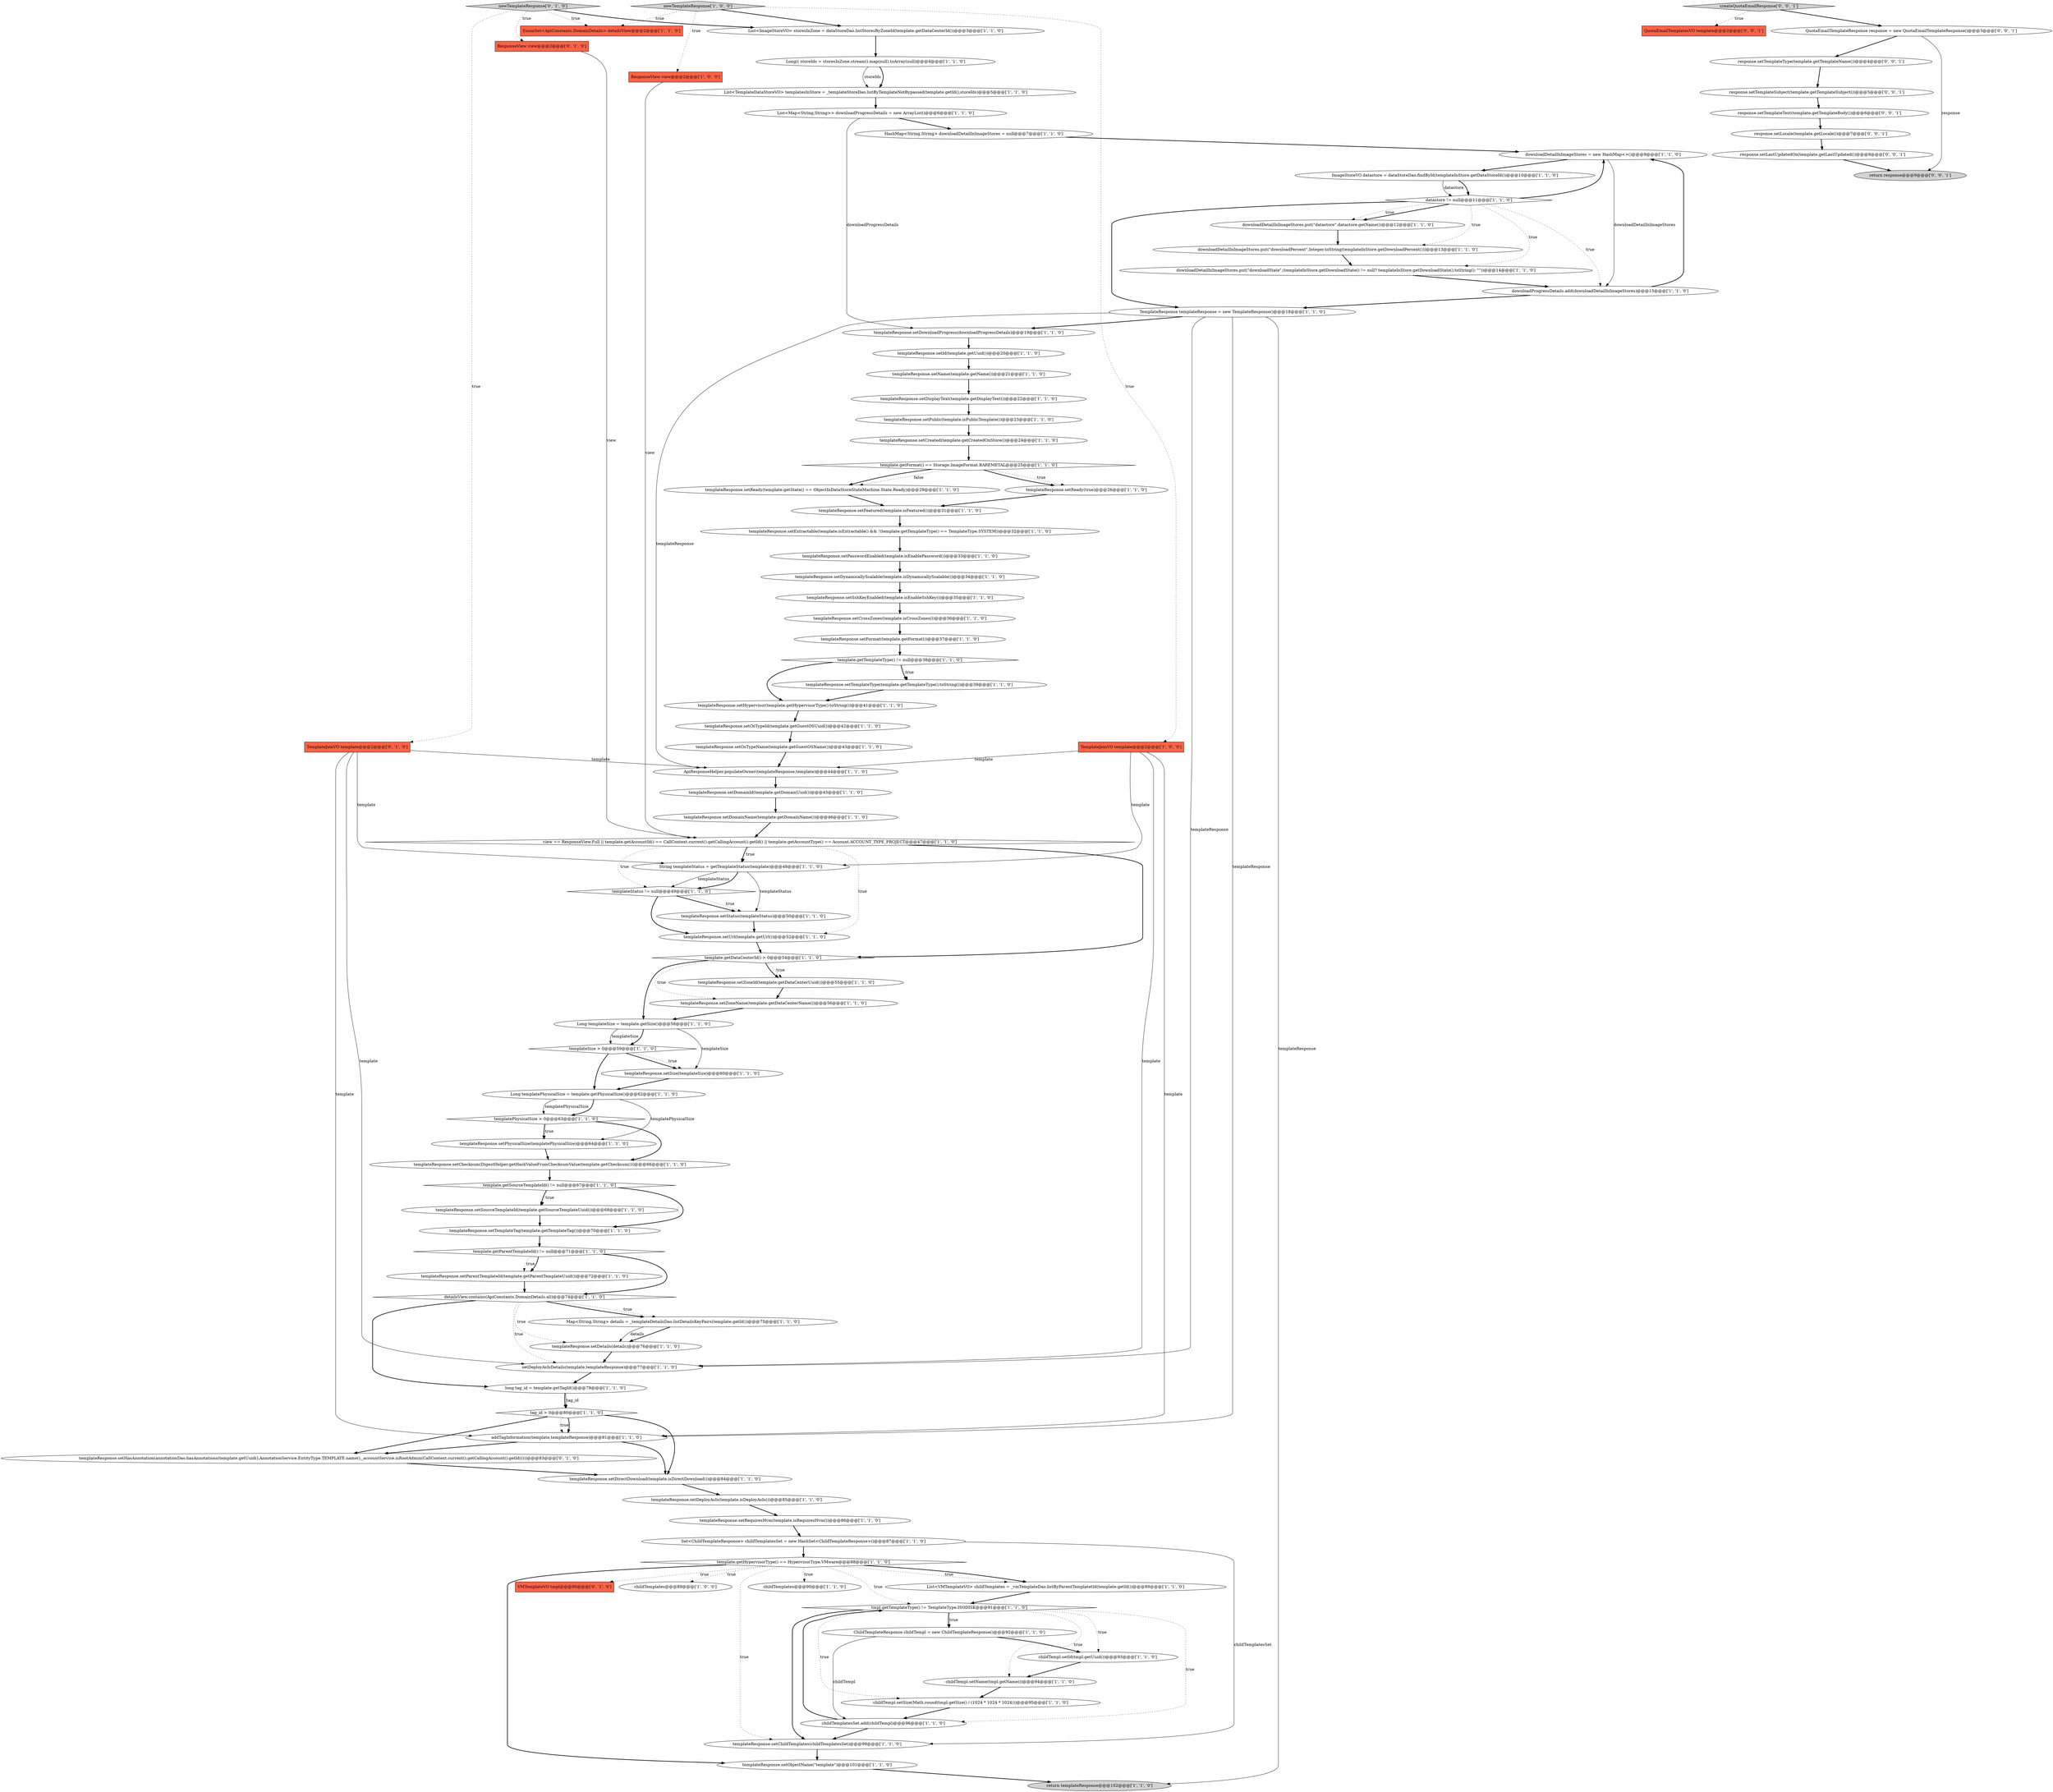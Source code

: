 digraph {
42 [style = filled, label = "templateResponse.setDomainId(template.getDomainUuid())@@@45@@@['1', '1', '0']", fillcolor = white, shape = ellipse image = "AAA0AAABBB1BBB"];
0 [style = filled, label = "TemplateJoinVO template@@@2@@@['1', '0', '0']", fillcolor = tomato, shape = box image = "AAA0AAABBB1BBB"];
45 [style = filled, label = "templateResponse.setSize(templateSize)@@@60@@@['1', '1', '0']", fillcolor = white, shape = ellipse image = "AAA0AAABBB1BBB"];
26 [style = filled, label = "templateStatus != null@@@49@@@['1', '1', '0']", fillcolor = white, shape = diamond image = "AAA0AAABBB1BBB"];
28 [style = filled, label = "template.getFormat() == Storage.ImageFormat.BAREMETAL@@@25@@@['1', '1', '0']", fillcolor = white, shape = diamond image = "AAA0AAABBB1BBB"];
11 [style = filled, label = "templateResponse.setDisplayText(template.getDisplayText())@@@22@@@['1', '1', '0']", fillcolor = white, shape = ellipse image = "AAA0AAABBB1BBB"];
30 [style = filled, label = "view == ResponseView.Full || template.getAccountId() == CallContext.current().getCallingAccount().getId() || template.getAccountType() == Account.ACCOUNT_TYPE_PROJECT@@@47@@@['1', '1', '0']", fillcolor = white, shape = diamond image = "AAA0AAABBB1BBB"];
87 [style = filled, label = "ResponseView view@@@2@@@['0', '1', '0']", fillcolor = tomato, shape = box image = "AAA0AAABBB2BBB"];
36 [style = filled, label = "newTemplateResponse['1', '0', '0']", fillcolor = lightgray, shape = diamond image = "AAA0AAABBB1BBB"];
29 [style = filled, label = "templateResponse.setParentTemplateId(template.getParentTemplateUuid())@@@72@@@['1', '1', '0']", fillcolor = white, shape = ellipse image = "AAA0AAABBB1BBB"];
75 [style = filled, label = "template.getTemplateType() != null@@@38@@@['1', '1', '0']", fillcolor = white, shape = diamond image = "AAA0AAABBB1BBB"];
56 [style = filled, label = "List<Map<String,String>> downloadProgressDetails = new ArrayList()@@@6@@@['1', '1', '0']", fillcolor = white, shape = ellipse image = "AAA0AAABBB1BBB"];
80 [style = filled, label = "Set<ChildTemplateResponse> childTemplatesSet = new HashSet<ChildTemplateResponse>()@@@87@@@['1', '1', '0']", fillcolor = white, shape = ellipse image = "AAA0AAABBB1BBB"];
7 [style = filled, label = "addTagInformation(template,templateResponse)@@@81@@@['1', '1', '0']", fillcolor = white, shape = ellipse image = "AAA0AAABBB1BBB"];
67 [style = filled, label = "Map<String,String> details = _templateDetailsDao.listDetailsKeyPairs(template.getId())@@@75@@@['1', '1', '0']", fillcolor = white, shape = ellipse image = "AAA0AAABBB1BBB"];
47 [style = filled, label = "long tag_id = template.getTagId()@@@79@@@['1', '1', '0']", fillcolor = white, shape = ellipse image = "AAA0AAABBB1BBB"];
49 [style = filled, label = "templateResponse.setObjectName(\"template\")@@@101@@@['1', '1', '0']", fillcolor = white, shape = ellipse image = "AAA0AAABBB1BBB"];
13 [style = filled, label = "Long(( storeIds = storesInZone.stream().map(null).toArray(null)@@@4@@@['1', '1', '0']", fillcolor = white, shape = ellipse image = "AAA0AAABBB1BBB"];
31 [style = filled, label = "List<VMTemplateVO> childTemplates = _vmTemplateDao.listByParentTemplatetId(template.getId())@@@89@@@['1', '1', '0']", fillcolor = white, shape = ellipse image = "AAA0AAABBB1BBB"];
92 [style = filled, label = "QuotaEmailTemplatesVO template@@@2@@@['0', '0', '1']", fillcolor = tomato, shape = box image = "AAA0AAABBB3BBB"];
59 [style = filled, label = "templateResponse.setId(template.getUuid())@@@20@@@['1', '1', '0']", fillcolor = white, shape = ellipse image = "AAA0AAABBB1BBB"];
89 [style = filled, label = "TemplateJoinVO template@@@2@@@['0', '1', '0']", fillcolor = tomato, shape = box image = "AAA0AAABBB2BBB"];
10 [style = filled, label = "templatePhysicalSize > 0@@@63@@@['1', '1', '0']", fillcolor = white, shape = diamond image = "AAA0AAABBB1BBB"];
52 [style = filled, label = "templateResponse.setUrl(template.getUrl())@@@52@@@['1', '1', '0']", fillcolor = white, shape = ellipse image = "AAA0AAABBB1BBB"];
97 [style = filled, label = "QuotaEmailTemplateResponse response = new QuotaEmailTemplateResponse()@@@3@@@['0', '0', '1']", fillcolor = white, shape = ellipse image = "AAA0AAABBB3BBB"];
15 [style = filled, label = "Long templateSize = template.getSize()@@@58@@@['1', '1', '0']", fillcolor = white, shape = ellipse image = "AAA0AAABBB1BBB"];
98 [style = filled, label = "response.setTemplateType(template.getTemplateName())@@@4@@@['0', '0', '1']", fillcolor = white, shape = ellipse image = "AAA0AAABBB3BBB"];
77 [style = filled, label = "setDeployAsIsDetails(template,templateResponse)@@@77@@@['1', '1', '0']", fillcolor = white, shape = ellipse image = "AAA0AAABBB1BBB"];
51 [style = filled, label = "templateResponse.setOsTypeId(template.getGuestOSUuid())@@@42@@@['1', '1', '0']", fillcolor = white, shape = ellipse image = "AAA0AAABBB1BBB"];
84 [style = filled, label = "EnumSet<ApiConstants.DomainDetails> detailsView@@@2@@@['1', '1', '0']", fillcolor = tomato, shape = box image = "AAA0AAABBB1BBB"];
93 [style = filled, label = "response.setTemplateText(template.getTemplateBody())@@@6@@@['0', '0', '1']", fillcolor = white, shape = ellipse image = "AAA0AAABBB3BBB"];
39 [style = filled, label = "template.getSourceTemplateId() != null@@@67@@@['1', '1', '0']", fillcolor = white, shape = diamond image = "AAA0AAABBB1BBB"];
27 [style = filled, label = "childTempl.setSize(Math.round(tmpl.getSize() / (1024 * 1024 * 1024)))@@@95@@@['1', '1', '0']", fillcolor = white, shape = ellipse image = "AAA0AAABBB1BBB"];
25 [style = filled, label = "templateResponse.setStatus(templateStatus)@@@50@@@['1', '1', '0']", fillcolor = white, shape = ellipse image = "AAA0AAABBB1BBB"];
6 [style = filled, label = "childTempl.setName(tmpl.getName())@@@94@@@['1', '1', '0']", fillcolor = white, shape = ellipse image = "AAA0AAABBB1BBB"];
24 [style = filled, label = "ImageStoreVO datastore = dataStoreDao.findById(templateInStore.getDataStoreId())@@@10@@@['1', '1', '0']", fillcolor = white, shape = ellipse image = "AAA0AAABBB1BBB"];
14 [style = filled, label = "tmpl.getTemplateType() != TemplateType.ISODISK@@@91@@@['1', '1', '0']", fillcolor = white, shape = diamond image = "AAA0AAABBB1BBB"];
74 [style = filled, label = "templateResponse.setFeatured(template.isFeatured())@@@31@@@['1', '1', '0']", fillcolor = white, shape = ellipse image = "AAA0AAABBB1BBB"];
17 [style = filled, label = "template.getParentTemplateId() != null@@@71@@@['1', '1', '0']", fillcolor = white, shape = diamond image = "AAA0AAABBB1BBB"];
58 [style = filled, label = "downloadDetailInImageStores = new HashMap<>()@@@9@@@['1', '1', '0']", fillcolor = white, shape = ellipse image = "AAA0AAABBB1BBB"];
81 [style = filled, label = "childTempl.setId(tmpl.getUuid())@@@93@@@['1', '1', '0']", fillcolor = white, shape = ellipse image = "AAA0AAABBB1BBB"];
90 [style = filled, label = "return response@@@9@@@['0', '0', '1']", fillcolor = lightgray, shape = ellipse image = "AAA0AAABBB3BBB"];
22 [style = filled, label = "templateSize > 0@@@59@@@['1', '1', '0']", fillcolor = white, shape = diamond image = "AAA0AAABBB1BBB"];
43 [style = filled, label = "templateResponse.setName(template.getName())@@@21@@@['1', '1', '0']", fillcolor = white, shape = ellipse image = "AAA0AAABBB1BBB"];
2 [style = filled, label = "List<ImageStoreVO> storesInZone = dataStoreDao.listStoresByZoneId(template.getDataCenterId())@@@3@@@['1', '1', '0']", fillcolor = white, shape = ellipse image = "AAA0AAABBB1BBB"];
79 [style = filled, label = "templateResponse.setReady(template.getState() == ObjectInDataStoreStateMachine.State.Ready)@@@29@@@['1', '1', '0']", fillcolor = white, shape = ellipse image = "AAA0AAABBB1BBB"];
88 [style = filled, label = "newTemplateResponse['0', '1', '0']", fillcolor = lightgray, shape = diamond image = "AAA0AAABBB2BBB"];
86 [style = filled, label = "VMTemplateVO tmpl@@@90@@@['0', '1', '0']", fillcolor = tomato, shape = box image = "AAA0AAABBB2BBB"];
76 [style = filled, label = "templateResponse.setSourceTemplateId(template.getSourceTemplateUuid())@@@68@@@['1', '1', '0']", fillcolor = white, shape = ellipse image = "AAA0AAABBB1BBB"];
69 [style = filled, label = "String templateStatus = getTemplateStatus(template)@@@48@@@['1', '1', '0']", fillcolor = white, shape = ellipse image = "AAA0AAABBB1BBB"];
63 [style = filled, label = "templateResponse.setDownloadProgress(downloadProgressDetails)@@@19@@@['1', '1', '0']", fillcolor = white, shape = ellipse image = "AAA0AAABBB1BBB"];
91 [style = filled, label = "response.setLocale(template.getLocale())@@@7@@@['0', '0', '1']", fillcolor = white, shape = ellipse image = "AAA0AAABBB3BBB"];
57 [style = filled, label = "childTemplatesSet.add(childTempl)@@@96@@@['1', '1', '0']", fillcolor = white, shape = ellipse image = "AAA0AAABBB1BBB"];
19 [style = filled, label = "templateResponse.setExtractable(template.isExtractable() && !(template.getTemplateType() == TemplateType.SYSTEM))@@@32@@@['1', '1', '0']", fillcolor = white, shape = ellipse image = "AAA0AAABBB1BBB"];
50 [style = filled, label = "templateResponse.setSshKeyEnabled(template.isEnableSshKey())@@@35@@@['1', '1', '0']", fillcolor = white, shape = ellipse image = "AAA0AAABBB1BBB"];
32 [style = filled, label = "template.getHypervisorType() == HypervisorType.VMware@@@88@@@['1', '1', '0']", fillcolor = white, shape = diamond image = "AAA0AAABBB1BBB"];
83 [style = filled, label = "downloadDetailInImageStores.put(\"datastore\",datastore.getName())@@@12@@@['1', '1', '0']", fillcolor = white, shape = ellipse image = "AAA0AAABBB1BBB"];
85 [style = filled, label = "templateResponse.setHasAnnotation(annotationDao.hasAnnotations(template.getUuid(),AnnotationService.EntityType.TEMPLATE.name(),_accountService.isRootAdmin(CallContext.current().getCallingAccount().getId())))@@@83@@@['0', '1', '0']", fillcolor = white, shape = ellipse image = "AAA1AAABBB2BBB"];
46 [style = filled, label = "TemplateResponse templateResponse = new TemplateResponse()@@@18@@@['1', '1', '0']", fillcolor = white, shape = ellipse image = "AAA0AAABBB1BBB"];
70 [style = filled, label = "templateResponse.setRequiresHvm(template.isRequiresHvm())@@@86@@@['1', '1', '0']", fillcolor = white, shape = ellipse image = "AAA0AAABBB1BBB"];
66 [style = filled, label = "detailsView.contains(ApiConstants.DomainDetails.all)@@@74@@@['1', '1', '0']", fillcolor = white, shape = diamond image = "AAA0AAABBB1BBB"];
95 [style = filled, label = "response.setTemplateSubject(template.getTemplateSubject())@@@5@@@['0', '0', '1']", fillcolor = white, shape = ellipse image = "AAA0AAABBB3BBB"];
82 [style = filled, label = "template.getDataCenterId() > 0@@@54@@@['1', '1', '0']", fillcolor = white, shape = diamond image = "AAA0AAABBB1BBB"];
21 [style = filled, label = "ChildTemplateResponse childTempl = new ChildTemplateResponse()@@@92@@@['1', '1', '0']", fillcolor = white, shape = ellipse image = "AAA0AAABBB1BBB"];
55 [style = filled, label = "templateResponse.setChecksum(DigestHelper.getHashValueFromChecksumValue(template.getChecksum()))@@@66@@@['1', '1', '0']", fillcolor = white, shape = ellipse image = "AAA0AAABBB1BBB"];
4 [style = filled, label = "templateResponse.setPublic(template.isPublicTemplate())@@@23@@@['1', '1', '0']", fillcolor = white, shape = ellipse image = "AAA0AAABBB1BBB"];
20 [style = filled, label = "downloadDetailInImageStores.put(\"downloadState\",(templateInStore.getDownloadState() != null? templateInStore.getDownloadState().toString(): \"\"))@@@14@@@['1', '1', '0']", fillcolor = white, shape = ellipse image = "AAA0AAABBB1BBB"];
3 [style = filled, label = "templateResponse.setDynamicallyScalable(template.isDynamicallyScalable())@@@34@@@['1', '1', '0']", fillcolor = white, shape = ellipse image = "AAA0AAABBB1BBB"];
18 [style = filled, label = "templateResponse.setCrossZones(template.isCrossZones())@@@36@@@['1', '1', '0']", fillcolor = white, shape = ellipse image = "AAA0AAABBB1BBB"];
65 [style = filled, label = "templateResponse.setZoneId(template.getDataCenterUuid())@@@55@@@['1', '1', '0']", fillcolor = white, shape = ellipse image = "AAA0AAABBB1BBB"];
73 [style = filled, label = "templateResponse.setOsTypeName(template.getGuestOSName())@@@43@@@['1', '1', '0']", fillcolor = white, shape = ellipse image = "AAA0AAABBB1BBB"];
53 [style = filled, label = "templateResponse.setFormat(template.getFormat())@@@37@@@['1', '1', '0']", fillcolor = white, shape = ellipse image = "AAA0AAABBB1BBB"];
12 [style = filled, label = "templateResponse.setDetails(details)@@@76@@@['1', '1', '0']", fillcolor = white, shape = ellipse image = "AAA0AAABBB1BBB"];
33 [style = filled, label = "templateResponse.setPasswordEnabled(template.isEnablePassword())@@@33@@@['1', '1', '0']", fillcolor = white, shape = ellipse image = "AAA0AAABBB1BBB"];
38 [style = filled, label = "List<TemplateDataStoreVO> templatesInStore = _templateStoreDao.listByTemplateNotBypassed(template.getId(),storeIds)@@@5@@@['1', '1', '0']", fillcolor = white, shape = ellipse image = "AAA0AAABBB1BBB"];
54 [style = filled, label = "templateResponse.setReady(true)@@@26@@@['1', '1', '0']", fillcolor = white, shape = ellipse image = "AAA0AAABBB1BBB"];
71 [style = filled, label = "templateResponse.setHypervisor(template.getHypervisorType().toString())@@@41@@@['1', '1', '0']", fillcolor = white, shape = ellipse image = "AAA0AAABBB1BBB"];
60 [style = filled, label = "downloadProgressDetails.add(downloadDetailInImageStores)@@@15@@@['1', '1', '0']", fillcolor = white, shape = ellipse image = "AAA0AAABBB1BBB"];
78 [style = filled, label = "tag_id > 0@@@80@@@['1', '1', '0']", fillcolor = white, shape = diamond image = "AAA0AAABBB1BBB"];
94 [style = filled, label = "response.setLastUpdatedOn(template.getLastUpdated())@@@8@@@['0', '0', '1']", fillcolor = white, shape = ellipse image = "AAA0AAABBB3BBB"];
35 [style = filled, label = "templateResponse.setDomainName(template.getDomainName())@@@46@@@['1', '1', '0']", fillcolor = white, shape = ellipse image = "AAA0AAABBB1BBB"];
34 [style = filled, label = "HashMap<String,String> downloadDetailInImageStores = null@@@7@@@['1', '1', '0']", fillcolor = white, shape = ellipse image = "AAA0AAABBB1BBB"];
9 [style = filled, label = "Long templatePhysicalSize = template.getPhysicalSize()@@@62@@@['1', '1', '0']", fillcolor = white, shape = ellipse image = "AAA0AAABBB1BBB"];
61 [style = filled, label = "ResponseView view@@@2@@@['1', '0', '0']", fillcolor = tomato, shape = box image = "AAA0AAABBB1BBB"];
68 [style = filled, label = "downloadDetailInImageStores.put(\"downloadPercent\",Integer.toString(templateInStore.getDownloadPercent()))@@@13@@@['1', '1', '0']", fillcolor = white, shape = ellipse image = "AAA0AAABBB1BBB"];
64 [style = filled, label = "ApiResponseHelper.populateOwner(templateResponse,template)@@@44@@@['1', '1', '0']", fillcolor = white, shape = ellipse image = "AAA0AAABBB1BBB"];
41 [style = filled, label = "templateResponse.setDeployAsIs(template.isDeployAsIs())@@@85@@@['1', '1', '0']", fillcolor = white, shape = ellipse image = "AAA0AAABBB1BBB"];
96 [style = filled, label = "createQuotaEmailResponse['0', '0', '1']", fillcolor = lightgray, shape = diamond image = "AAA0AAABBB3BBB"];
44 [style = filled, label = "childTemplates@@@89@@@['1', '0', '0']", fillcolor = white, shape = ellipse image = "AAA0AAABBB1BBB"];
48 [style = filled, label = "childTemplates@@@90@@@['1', '1', '0']", fillcolor = white, shape = ellipse image = "AAA0AAABBB1BBB"];
40 [style = filled, label = "templateResponse.setDirectDownload(template.isDirectDownload())@@@84@@@['1', '1', '0']", fillcolor = white, shape = ellipse image = "AAA0AAABBB1BBB"];
37 [style = filled, label = "return templateResponse@@@102@@@['1', '1', '0']", fillcolor = lightgray, shape = ellipse image = "AAA0AAABBB1BBB"];
8 [style = filled, label = "templateResponse.setPhysicalSize(templatePhysicalSize)@@@64@@@['1', '1', '0']", fillcolor = white, shape = ellipse image = "AAA0AAABBB1BBB"];
16 [style = filled, label = "templateResponse.setZoneName(template.getDataCenterName())@@@56@@@['1', '1', '0']", fillcolor = white, shape = ellipse image = "AAA0AAABBB1BBB"];
62 [style = filled, label = "datastore != null@@@11@@@['1', '1', '0']", fillcolor = white, shape = diamond image = "AAA0AAABBB1BBB"];
1 [style = filled, label = "templateResponse.setTemplateType(template.getTemplateType().toString())@@@39@@@['1', '1', '0']", fillcolor = white, shape = ellipse image = "AAA0AAABBB1BBB"];
72 [style = filled, label = "templateResponse.setCreated(template.getCreatedOnStore())@@@24@@@['1', '1', '0']", fillcolor = white, shape = ellipse image = "AAA0AAABBB1BBB"];
5 [style = filled, label = "templateResponse.setTemplateTag(template.getTemplateTag())@@@70@@@['1', '1', '0']", fillcolor = white, shape = ellipse image = "AAA0AAABBB1BBB"];
23 [style = filled, label = "templateResponse.setChildTemplates(childTemplatesSet)@@@99@@@['1', '1', '0']", fillcolor = white, shape = ellipse image = "AAA0AAABBB1BBB"];
72->28 [style = bold, label=""];
69->26 [style = solid, label="templateStatus"];
28->79 [style = dotted, label="false"];
20->60 [style = bold, label=""];
38->56 [style = bold, label=""];
54->74 [style = bold, label=""];
43->11 [style = bold, label=""];
11->4 [style = bold, label=""];
75->71 [style = bold, label=""];
62->83 [style = bold, label=""];
88->89 [style = dotted, label="true"];
83->68 [style = bold, label=""];
97->98 [style = bold, label=""];
36->2 [style = bold, label=""];
39->5 [style = bold, label=""];
23->49 [style = bold, label=""];
58->60 [style = solid, label="downloadDetailInImageStores"];
30->82 [style = bold, label=""];
71->51 [style = bold, label=""];
8->55 [style = bold, label=""];
66->67 [style = bold, label=""];
32->23 [style = dotted, label="true"];
62->46 [style = bold, label=""];
1->71 [style = bold, label=""];
15->22 [style = bold, label=""];
94->90 [style = bold, label=""];
19->33 [style = bold, label=""];
66->77 [style = dotted, label="true"];
13->38 [style = bold, label=""];
21->57 [style = solid, label="childTempl"];
18->53 [style = bold, label=""];
80->23 [style = solid, label="childTemplatesSet"];
5->17 [style = bold, label=""];
82->65 [style = dotted, label="true"];
10->55 [style = bold, label=""];
32->48 [style = dotted, label="true"];
26->25 [style = bold, label=""];
26->52 [style = bold, label=""];
7->40 [style = bold, label=""];
80->32 [style = bold, label=""];
60->58 [style = bold, label=""];
56->63 [style = solid, label="downloadProgressDetails"];
58->24 [style = bold, label=""];
64->42 [style = bold, label=""];
78->7 [style = dotted, label="true"];
55->39 [style = bold, label=""];
0->77 [style = solid, label="template"];
52->82 [style = bold, label=""];
42->35 [style = bold, label=""];
0->7 [style = solid, label="template"];
3->50 [style = bold, label=""];
9->8 [style = solid, label="templatePhysicalSize"];
62->60 [style = dotted, label="true"];
46->63 [style = bold, label=""];
56->34 [style = bold, label=""];
15->22 [style = solid, label="templateSize"];
35->30 [style = bold, label=""];
89->7 [style = solid, label="template"];
46->77 [style = solid, label="templateResponse"];
14->21 [style = bold, label=""];
79->74 [style = bold, label=""];
32->31 [style = dotted, label="true"];
32->14 [style = dotted, label="true"];
57->14 [style = bold, label=""];
59->43 [style = bold, label=""];
13->38 [style = solid, label="storeIds"];
22->9 [style = bold, label=""];
30->69 [style = dotted, label="true"];
6->27 [style = bold, label=""];
78->85 [style = bold, label=""];
78->7 [style = bold, label=""];
10->8 [style = dotted, label="true"];
88->84 [style = dotted, label="true"];
30->26 [style = dotted, label="true"];
53->75 [style = bold, label=""];
32->86 [style = dotted, label="true"];
14->23 [style = bold, label=""];
49->37 [style = bold, label=""];
93->91 [style = bold, label=""];
68->20 [style = bold, label=""];
28->54 [style = bold, label=""];
22->45 [style = bold, label=""];
12->77 [style = bold, label=""];
31->14 [style = bold, label=""];
89->77 [style = solid, label="template"];
47->78 [style = solid, label="tag_id"];
17->29 [style = dotted, label="true"];
0->69 [style = solid, label="template"];
69->25 [style = solid, label="templateStatus"];
9->10 [style = bold, label=""];
46->7 [style = solid, label="templateResponse"];
98->95 [style = bold, label=""];
66->67 [style = dotted, label="true"];
57->23 [style = bold, label=""];
88->87 [style = dotted, label="true"];
24->62 [style = bold, label=""];
82->16 [style = dotted, label="true"];
2->13 [style = bold, label=""];
62->83 [style = dotted, label="true"];
15->45 [style = solid, label="templateSize"];
46->37 [style = solid, label="templateResponse"];
10->8 [style = bold, label=""];
66->47 [style = bold, label=""];
89->69 [style = solid, label="template"];
89->64 [style = solid, label="template"];
63->59 [style = bold, label=""];
76->5 [style = bold, label=""];
39->76 [style = bold, label=""];
14->6 [style = dotted, label="true"];
78->40 [style = bold, label=""];
28->79 [style = bold, label=""];
82->65 [style = bold, label=""];
17->66 [style = bold, label=""];
67->12 [style = solid, label="details"];
40->41 [style = bold, label=""];
25->52 [style = bold, label=""];
82->15 [style = bold, label=""];
65->16 [style = bold, label=""];
66->12 [style = dotted, label="true"];
50->18 [style = bold, label=""];
28->54 [style = dotted, label="true"];
85->40 [style = bold, label=""];
32->44 [style = dotted, label="true"];
29->66 [style = bold, label=""];
47->78 [style = bold, label=""];
96->97 [style = bold, label=""];
96->92 [style = dotted, label="true"];
97->90 [style = solid, label="response"];
17->29 [style = bold, label=""];
77->47 [style = bold, label=""];
91->94 [style = bold, label=""];
14->81 [style = dotted, label="true"];
61->30 [style = solid, label="view"];
36->0 [style = dotted, label="true"];
67->12 [style = bold, label=""];
81->6 [style = bold, label=""];
27->57 [style = bold, label=""];
62->20 [style = dotted, label="true"];
21->81 [style = bold, label=""];
51->73 [style = bold, label=""];
26->25 [style = dotted, label="true"];
39->76 [style = dotted, label="true"];
60->46 [style = bold, label=""];
14->27 [style = dotted, label="true"];
45->9 [style = bold, label=""];
16->15 [style = bold, label=""];
62->68 [style = dotted, label="true"];
4->72 [style = bold, label=""];
14->57 [style = dotted, label="true"];
74->19 [style = bold, label=""];
75->1 [style = bold, label=""];
14->21 [style = dotted, label="true"];
70->80 [style = bold, label=""];
69->26 [style = bold, label=""];
32->31 [style = bold, label=""];
33->3 [style = bold, label=""];
32->49 [style = bold, label=""];
30->52 [style = dotted, label="true"];
36->84 [style = dotted, label="true"];
24->62 [style = solid, label="datastore"];
75->1 [style = dotted, label="true"];
7->85 [style = bold, label=""];
36->61 [style = dotted, label="true"];
9->10 [style = solid, label="templatePhysicalSize"];
0->64 [style = solid, label="template"];
46->64 [style = solid, label="templateResponse"];
41->70 [style = bold, label=""];
73->64 [style = bold, label=""];
22->45 [style = dotted, label="true"];
88->2 [style = bold, label=""];
87->30 [style = solid, label="view"];
62->58 [style = bold, label=""];
95->93 [style = bold, label=""];
34->58 [style = bold, label=""];
30->69 [style = bold, label=""];
}
